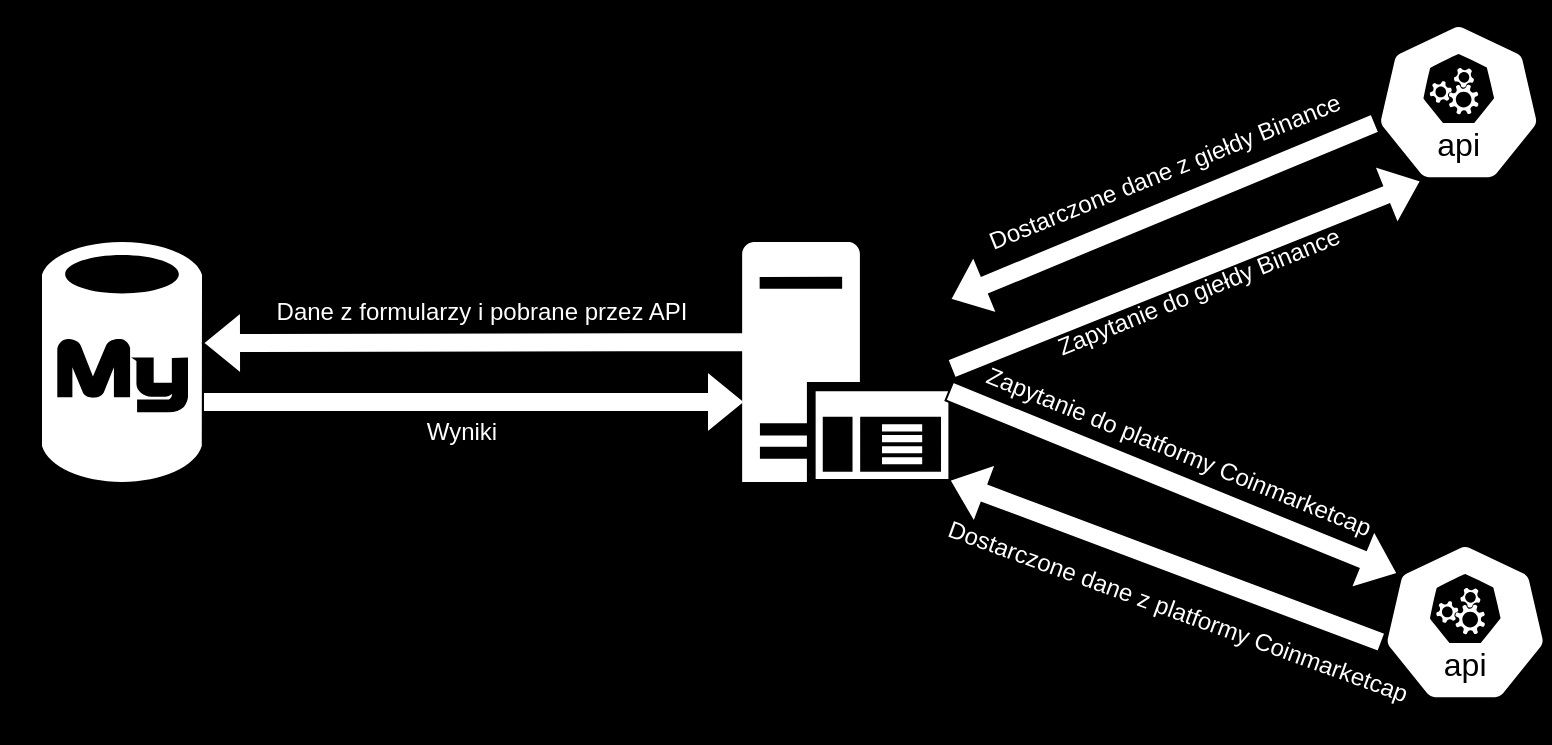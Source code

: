 <mxfile version="22.1.18" type="device">
  <diagram name="Strona-1" id="uL_BOIQfOMwA9e9EQ-xa">
    <mxGraphModel dx="875" dy="489" grid="1" gridSize="10" guides="1" tooltips="1" connect="1" arrows="1" fold="1" page="1" pageScale="1" pageWidth="1169" pageHeight="827" background="#000000" math="0" shadow="0">
      <root>
        <mxCell id="0" />
        <mxCell id="1" parent="0" />
        <mxCell id="ib7rz0DjZjpNpzXAIk-6-12" value="" style="rounded=0;whiteSpace=wrap;html=1;fillColor=#000000;" vertex="1" parent="1">
          <mxGeometry x="130" y="120" width="770" height="370" as="geometry" />
        </mxCell>
        <mxCell id="ib7rz0DjZjpNpzXAIk-6-14" value="" style="verticalLabelPosition=bottom;html=1;verticalAlign=top;align=center;strokeColor=none;shape=mxgraph.azure.mysql_database;labelBackgroundColor=none;rounded=0;" vertex="1" parent="1">
          <mxGeometry x="150" y="240" width="80" height="120" as="geometry" />
        </mxCell>
        <mxCell id="ib7rz0DjZjpNpzXAIk-6-16" value="" style="aspect=fixed;html=1;dashed=0;whitespace=wrap;points=[[0.005,0.63,0],[0.1,0.2,0],[0.9,0.2,0],[0.5,0,0],[0.995,0.63,0],[0.72,0.99,0],[0.5,1,0],[0.28,0.99,0]];shape=mxgraph.kubernetes.icon2;kubernetesLabel=1;prIcon=api;labelBackgroundColor=none;rounded=0;" vertex="1" parent="1">
          <mxGeometry x="816.67" y="130" width="83.33" height="80" as="geometry" />
        </mxCell>
        <mxCell id="ib7rz0DjZjpNpzXAIk-6-17" value="" style="aspect=fixed;html=1;dashed=0;whitespace=wrap;points=[[0.005,0.63,0],[0.1,0.2,0],[0.9,0.2,0],[0.5,0,0],[0.995,0.63,0],[0.72,0.99,0],[0.5,1,0],[0.28,0.99,0]];shape=mxgraph.kubernetes.icon2;kubernetesLabel=1;prIcon=api;labelBackgroundColor=none;rounded=0;" vertex="1" parent="1">
          <mxGeometry x="819.92" y="390" width="83.33" height="80" as="geometry" />
        </mxCell>
        <mxCell id="ib7rz0DjZjpNpzXAIk-6-18" value="" style="shape=flexArrow;endArrow=classic;html=1;rounded=0;exitX=0.021;exitY=0.169;exitDx=0;exitDy=0;exitPerimeter=0;fillColor=default;entryX=0.995;entryY=0.23;entryDx=0;entryDy=0;entryPerimeter=0;" edge="1" parent="1">
          <mxGeometry width="50" height="50" relative="1" as="geometry">
            <mxPoint x="501.975" y="290.0" as="sourcePoint" />
            <mxPoint x="230.0" y="290.49" as="targetPoint" />
          </mxGeometry>
        </mxCell>
        <mxCell id="ib7rz0DjZjpNpzXAIk-6-19" value="" style="shape=flexArrow;endArrow=classic;html=1;rounded=0;exitX=0.021;exitY=0.169;exitDx=0;exitDy=0;exitPerimeter=0;fillColor=default;entryX=1;entryY=0.13;entryDx=0;entryDy=0;entryPerimeter=0;" edge="1" parent="1">
          <mxGeometry width="50" height="50" relative="1" as="geometry">
            <mxPoint x="230" y="320" as="sourcePoint" />
            <mxPoint x="502" y="320" as="targetPoint" />
          </mxGeometry>
        </mxCell>
        <mxCell id="ib7rz0DjZjpNpzXAIk-6-21" value="" style="endArrow=classic;html=1;rounded=0;" edge="1" parent="1">
          <mxGeometry relative="1" as="geometry">
            <mxPoint x="570" y="220" as="sourcePoint" />
            <mxPoint x="670" y="220" as="targetPoint" />
          </mxGeometry>
        </mxCell>
        <mxCell id="ib7rz0DjZjpNpzXAIk-6-23" value="" style="shape=flexArrow;endArrow=classic;html=1;rounded=0;exitX=1.009;exitY=0.53;exitDx=0;exitDy=0;exitPerimeter=0;fillColor=default;entryX=0.28;entryY=0.99;entryDx=0;entryDy=0;entryPerimeter=0;" edge="1" parent="1" source="ib7rz0DjZjpNpzXAIk-6-15" target="ib7rz0DjZjpNpzXAIk-6-16">
          <mxGeometry width="50" height="50" relative="1" as="geometry">
            <mxPoint x="875.175" y="270.0" as="sourcePoint" />
            <mxPoint x="603.2" y="270.49" as="targetPoint" />
          </mxGeometry>
        </mxCell>
        <mxCell id="ib7rz0DjZjpNpzXAIk-6-15" value="" style="aspect=fixed;pointerEvents=1;shadow=0;dashed=0;html=1;strokeColor=none;labelPosition=center;verticalLabelPosition=bottom;verticalAlign=top;align=center;shape=mxgraph.mscae.enterprise.application_server;labelBackgroundColor=none;rounded=0;" vertex="1" parent="1">
          <mxGeometry x="500" y="240" width="103.2" height="120" as="geometry" />
        </mxCell>
        <mxCell id="ib7rz0DjZjpNpzXAIk-6-24" value="" style="shape=flexArrow;endArrow=classic;html=1;rounded=0;fillColor=default;entryX=1.004;entryY=0.241;entryDx=0;entryDy=0;entryPerimeter=0;exitX=0.005;exitY=0.63;exitDx=0;exitDy=0;exitPerimeter=0;" edge="1" parent="1" source="ib7rz0DjZjpNpzXAIk-6-16" target="ib7rz0DjZjpNpzXAIk-6-15">
          <mxGeometry width="50" height="50" relative="1" as="geometry">
            <mxPoint x="774" y="200" as="sourcePoint" />
            <mxPoint x="585" y="275" as="targetPoint" />
          </mxGeometry>
        </mxCell>
        <mxCell id="ib7rz0DjZjpNpzXAIk-6-25" value="" style="shape=flexArrow;endArrow=classic;html=1;rounded=0;exitX=1;exitY=0.62;exitDx=0;exitDy=0;exitPerimeter=0;fillColor=default;entryX=0.1;entryY=0.2;entryDx=0;entryDy=0;entryPerimeter=0;" edge="1" parent="1" source="ib7rz0DjZjpNpzXAIk-6-15" target="ib7rz0DjZjpNpzXAIk-6-17">
          <mxGeometry width="50" height="50" relative="1" as="geometry">
            <mxPoint x="614" y="445" as="sourcePoint" />
            <mxPoint x="803" y="370" as="targetPoint" />
          </mxGeometry>
        </mxCell>
        <mxCell id="ib7rz0DjZjpNpzXAIk-6-26" value="" style="shape=flexArrow;endArrow=classic;html=1;rounded=0;fillColor=default;entryX=1;entryY=0.99;entryDx=0;entryDy=0;entryPerimeter=0;exitX=0.005;exitY=0.63;exitDx=0;exitDy=0;exitPerimeter=0;" edge="1" parent="1" source="ib7rz0DjZjpNpzXAIk-6-17" target="ib7rz0DjZjpNpzXAIk-6-15">
          <mxGeometry width="50" height="50" relative="1" as="geometry">
            <mxPoint x="770" y="430" as="sourcePoint" />
            <mxPoint x="595" y="350" as="targetPoint" />
          </mxGeometry>
        </mxCell>
        <mxCell id="ib7rz0DjZjpNpzXAIk-6-28" value="Dostarczone dane z giełdy Binance" style="text;html=1;strokeColor=none;fillColor=none;align=center;verticalAlign=middle;whiteSpace=wrap;rounded=0;fontColor=#FFFFFF;rotation=-22;" vertex="1" parent="1">
          <mxGeometry x="603.2" y="190" width="216.72" height="30" as="geometry" />
        </mxCell>
        <mxCell id="ib7rz0DjZjpNpzXAIk-6-29" value="Zapytanie do giełdy Binance" style="text;html=1;strokeColor=none;fillColor=none;align=center;verticalAlign=middle;whiteSpace=wrap;rounded=0;fontColor=#FFFFFF;rotation=-22;" vertex="1" parent="1">
          <mxGeometry x="620" y="250" width="216.72" height="30" as="geometry" />
        </mxCell>
        <mxCell id="ib7rz0DjZjpNpzXAIk-6-30" value="Zapytanie do platformy Coinmarketcap" style="text;html=1;strokeColor=none;fillColor=none;align=center;verticalAlign=middle;whiteSpace=wrap;rounded=0;fontColor=#FFFFFF;rotation=22;" vertex="1" parent="1">
          <mxGeometry x="610" y="330" width="216.72" height="30" as="geometry" />
        </mxCell>
        <mxCell id="ib7rz0DjZjpNpzXAIk-6-31" value="Dostarczone dane z platformy Coinmarketcap" style="text;html=1;strokeColor=none;fillColor=none;align=center;verticalAlign=middle;whiteSpace=wrap;rounded=0;fontColor=#FFFFFF;rotation=20;" vertex="1" parent="1">
          <mxGeometry x="583.33" y="410" width="270.05" height="30" as="geometry" />
        </mxCell>
        <mxCell id="ib7rz0DjZjpNpzXAIk-6-33" value="Dane z formularzy i pobrane przez API" style="text;html=1;strokeColor=none;fillColor=none;align=center;verticalAlign=middle;whiteSpace=wrap;rounded=0;fontColor=#FFFFFF;" vertex="1" parent="1">
          <mxGeometry x="250" y="260" width="240" height="30" as="geometry" />
        </mxCell>
        <mxCell id="ib7rz0DjZjpNpzXAIk-6-34" value="Wyniki" style="text;html=1;strokeColor=none;fillColor=none;align=center;verticalAlign=middle;whiteSpace=wrap;rounded=0;fontColor=#FFFFFF;" vertex="1" parent="1">
          <mxGeometry x="240" y="320" width="240" height="30" as="geometry" />
        </mxCell>
      </root>
    </mxGraphModel>
  </diagram>
</mxfile>
